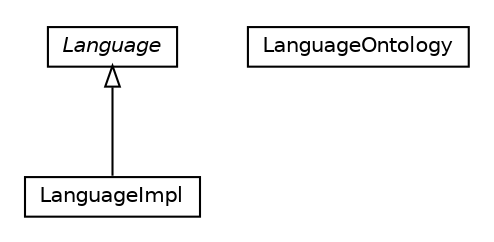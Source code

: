 #!/usr/local/bin/dot
#
# Class diagram 
# Generated by UMLGraph version R5_6-24-gf6e263 (http://www.umlgraph.org/)
#

digraph G {
	edge [fontname="Helvetica",fontsize=10,labelfontname="Helvetica",labelfontsize=10];
	node [fontname="Helvetica",fontsize=10,shape=plaintext];
	nodesep=0.25;
	ranksep=0.5;
	// org.universAAL.ontology.language.Language
	c364211 [label=<<table title="org.universAAL.ontology.language.Language" border="0" cellborder="1" cellspacing="0" cellpadding="2" port="p" href="./Language.html">
		<tr><td><table border="0" cellspacing="0" cellpadding="1">
<tr><td align="center" balign="center"><font face="Helvetica-Oblique"> Language </font></td></tr>
		</table></td></tr>
		</table>>, URL="./Language.html", fontname="Helvetica", fontcolor="black", fontsize=10.0];
	// org.universAAL.ontology.language.LanguageOntology
	c364212 [label=<<table title="org.universAAL.ontology.language.LanguageOntology" border="0" cellborder="1" cellspacing="0" cellpadding="2" port="p" href="./LanguageOntology.html">
		<tr><td><table border="0" cellspacing="0" cellpadding="1">
<tr><td align="center" balign="center"> LanguageOntology </td></tr>
		</table></td></tr>
		</table>>, URL="./LanguageOntology.html", fontname="Helvetica", fontcolor="black", fontsize=10.0];
	// org.universAAL.ontology.language.LanguageImpl
	c364213 [label=<<table title="org.universAAL.ontology.language.LanguageImpl" border="0" cellborder="1" cellspacing="0" cellpadding="2" port="p" href="./LanguageImpl.html">
		<tr><td><table border="0" cellspacing="0" cellpadding="1">
<tr><td align="center" balign="center"> LanguageImpl </td></tr>
		</table></td></tr>
		</table>>, URL="./LanguageImpl.html", fontname="Helvetica", fontcolor="black", fontsize=10.0];
	//org.universAAL.ontology.language.LanguageImpl extends org.universAAL.ontology.language.Language
	c364211:p -> c364213:p [dir=back,arrowtail=empty];
}

